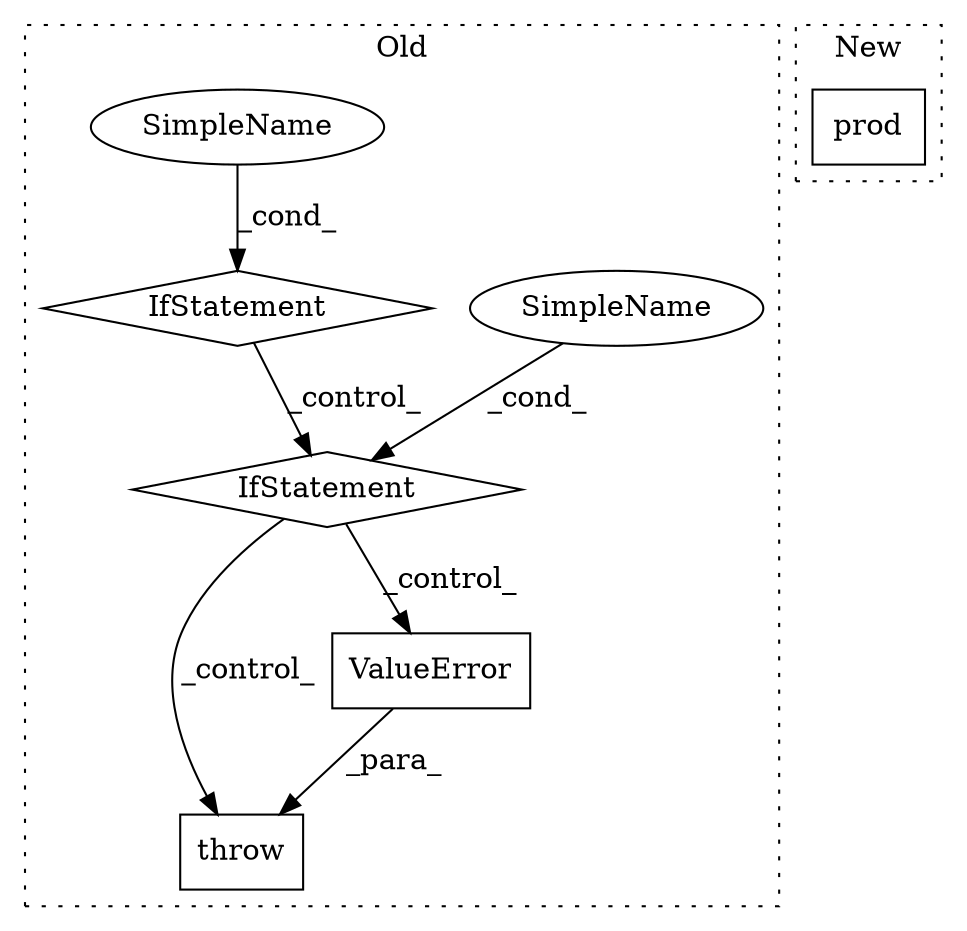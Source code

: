 digraph G {
subgraph cluster0 {
1 [label="throw" a="53" s="10083" l="6" shape="box"];
3 [label="IfStatement" a="25" s="9743,9761" l="4,2" shape="diamond"];
4 [label="SimpleName" a="42" s="" l="" shape="ellipse"];
5 [label="IfStatement" a="25" s="9650,9668" l="4,2" shape="diamond"];
6 [label="SimpleName" a="42" s="" l="" shape="ellipse"];
7 [label="ValueError" a="32" s="10089,10129" l="11,1" shape="box"];
label = "Old";
style="dotted";
}
subgraph cluster1 {
2 [label="prod" a="32" s="10617,10627" l="5,1" shape="box"];
label = "New";
style="dotted";
}
3 -> 7 [label="_control_"];
3 -> 1 [label="_control_"];
4 -> 3 [label="_cond_"];
5 -> 3 [label="_control_"];
6 -> 5 [label="_cond_"];
7 -> 1 [label="_para_"];
}